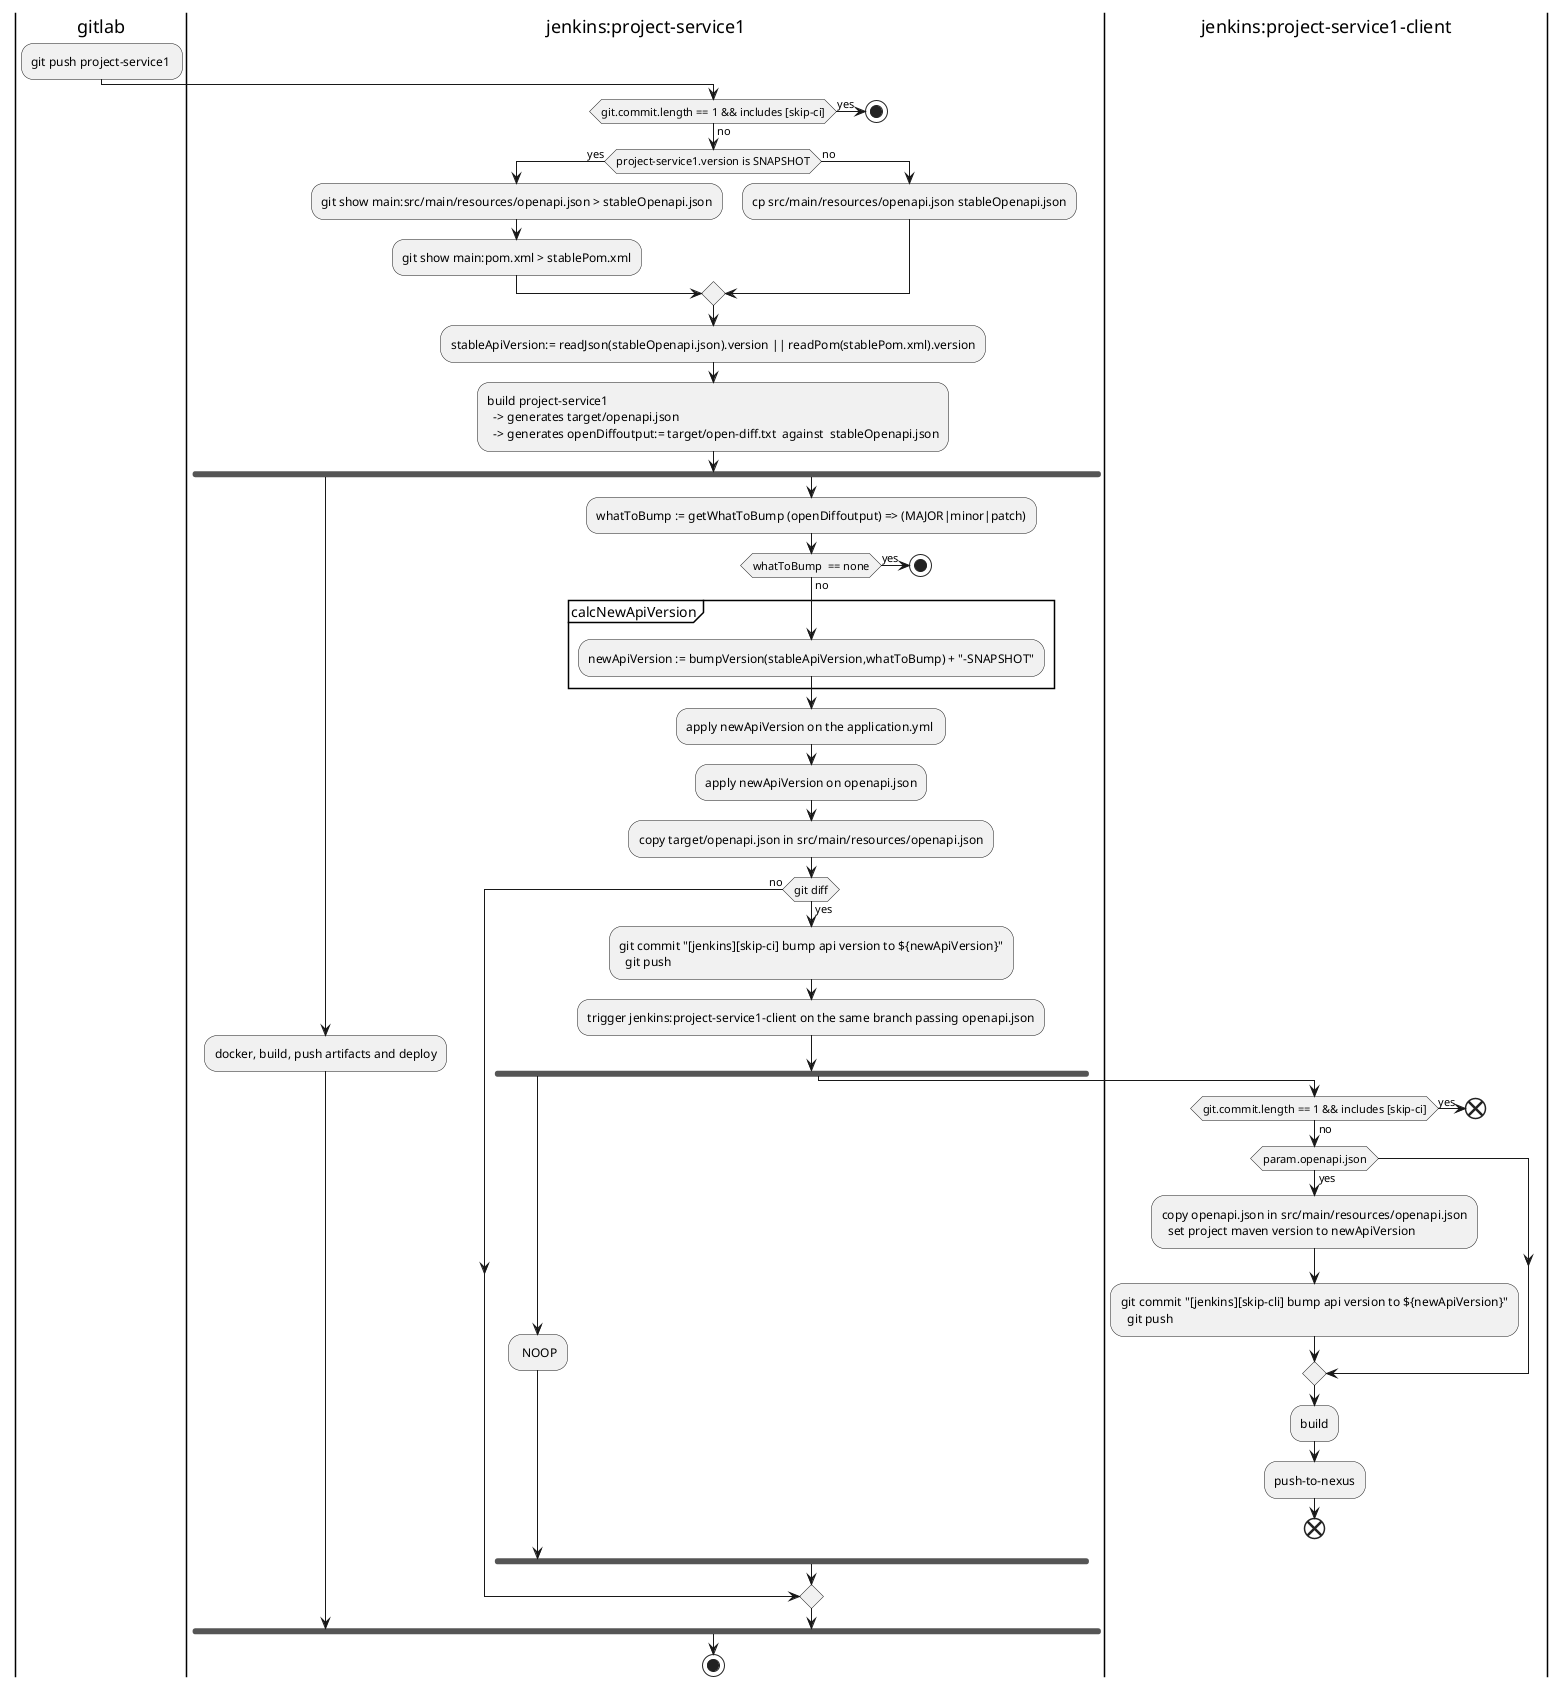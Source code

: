 @startuml "client generation"
|gitlab|
  :git push project-service1 ;
|jenkins:project-service1|
  if(git.commit.length == 1 && includes [skip-ci]) then (yes)
    stop
  else (no)
    if(project-service1.version is SNAPSHOT) then (yes)
      :git show main:src/main/resources/openapi.json > stableOpenapi.json;
      :git show main:pom.xml > stablePom.xml;
    else (no)
      :cp src/main/resources/openapi.json stableOpenapi.json;
    endif
    :stableApiVersion:= readJson(stableOpenapi.json).version || readPom(stablePom.xml).version;
    :build project-service1
      -> generates target/openapi.json 
      -> generates openDiffoutput:= target/open-diff.txt  against  stableOpenapi.json;
    fork
      :docker, build, push artifacts and deploy;
    fork again
      :whatToBump := getWhatToBump (openDiffoutput) => (MAJOR|minor|patch);
      if(whatToBump  == none) then (yes)
        stop
      else (no)
        partition calcNewApiVersion{
          :newApiVersion := bumpVersion(stableApiVersion,whatToBump) + "-SNAPSHOT";
        }
        :apply newApiVersion on the application.yml ;
        :apply newApiVersion on openapi.json;  
        :copy target/openapi.json in src/main/resources/openapi.json;
        if(git diff) then (yes) 
          :git commit "[jenkins][skip-ci] bump api version to ${newApiVersion}"
            git push ;    
          :trigger jenkins:project-service1-client on the same branch passing openapi.json;
          fork
            |jenkins:project-service1|
            : NOOP;
          fork again
            |jenkins:project-service1-client|
              if(git.commit.length == 1 && includes [skip-ci]) then (yes)
                end
              else (no)
                if (param.openapi.json) then (yes)
                  :copy openapi.json in src/main/resources/openapi.json
                    set project maven version to newApiVersion;
                  :git commit "[jenkins][skip-cli] bump api version to ${newApiVersion}"
                    git push ;                    
                endif
                :build;
                :push-to-nexus;
              endif
              end
            |jenkins:project-service1|
          end fork
        else (no)
        endif
      endif
    end fork
  endif
  stop
@enduml